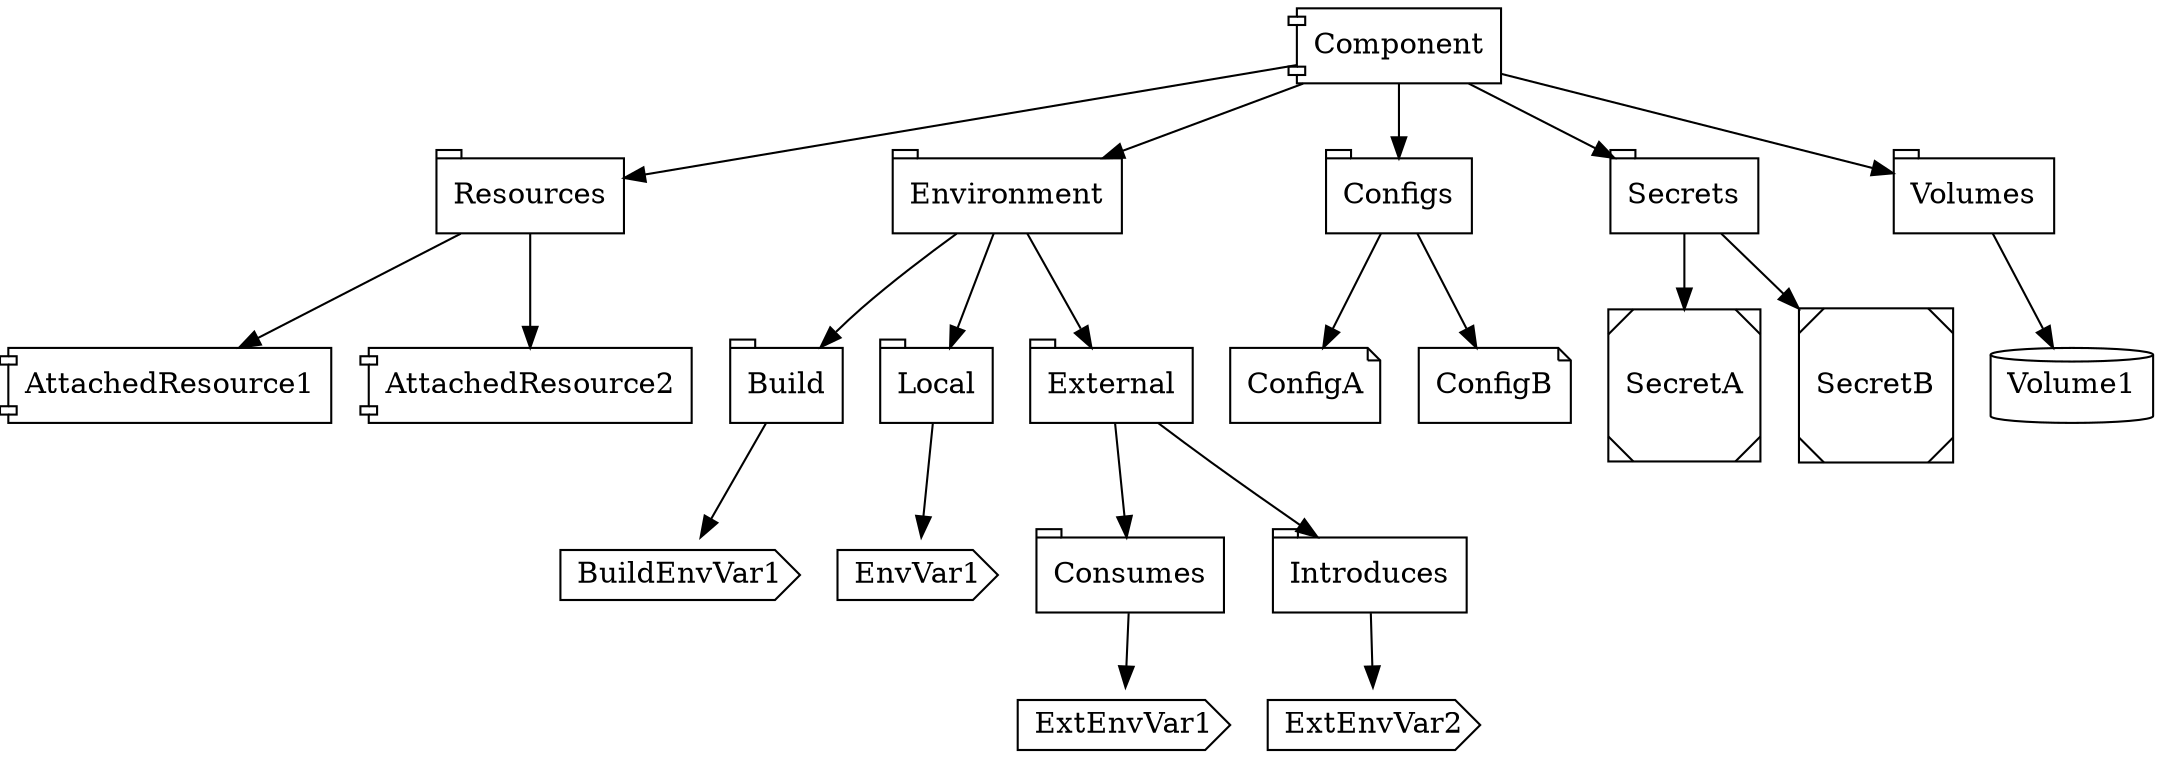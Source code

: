 digraph G {
    rankdir="lr"
    /* Entities */
    Component [shape=component,colorscheme=pastel19,fillcolor=1]

    Resources [shape=tab]
    AttachedResource1 [shape=component]
    AttachedResource2 [shape=component]

    Environment [shape=tab]
    Build [shape=tab]
    Local [shape=tab]
    External [shape=tab]
    Consumes [shape=tab]
    Introduces [shape=tab]
    EnvVar1 [shape=cds]
    BuildEnvVar1 [shape=cds]
    ExtEnvVar1 [shape=cds]
    ExtEnvVar2 [shape=cds]

    Configs [shape=tab]
    ConfigA [shape=note]
    ConfigB [shape=note]

    Secrets [shape=tab]
    SecretA [shape=Msquare]
    SecretB [shape=Msquare]

    Volumes [shape=tab]
    Volume1 [shape=cylinder]

    { rank=same; Resources Environment Configs Secrets Volumes }
    { rank=same; Local External Build }



    //shortName [label="shortName", shape="|square,rectangle,circle,ellipse,triangle,plaintext,point,diamond,pentagon,hexagon,septagon,octagon,egg,trapezium,parallelogram,house,doublecircle,doubleoctagon,tripleoctagon,invtriangle,invtrapezium,invhouse,Mdiamond,Msquare,Mcircle,none,note,tab,folder,box3d|", URL="http://en.wikipedia.org/wiki/John de Fries"]
    
    /* Relationships */
    Component -> Resources
    Component -> Environment
    Component -> Configs
    Component -> Secrets
    Component -> Volumes

    Environment -> Build
    Environment -> Local
    Environment -> External

    Build -> BuildEnvVar1
    Local -> EnvVar1

    External -> Consumes
    External -> Introduces

    Consumes -> ExtEnvVar1
    Introduces -> ExtEnvVar2

    Configs -> ConfigA
    Configs -> ConfigB

    Secrets -> SecretA
    Secrets -> SecretB

    Resources -> AttachedResource1
    Resources -> AttachedResource2

    Volumes -> Volume1


    /* Ranks */
    //{ rank=lr|same,min,max,# max is bottom|; shortName; };
}